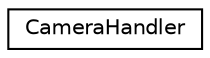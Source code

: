 digraph "Graphical Class Hierarchy"
{
  edge [fontname="Helvetica",fontsize="10",labelfontname="Helvetica",labelfontsize="10"];
  node [fontname="Helvetica",fontsize="10",shape=record];
  rankdir="LR";
  Node0 [label="CameraHandler",height=0.2,width=0.4,color="black", fillcolor="white", style="filled",URL="$class_camera_handler.html"];
}
